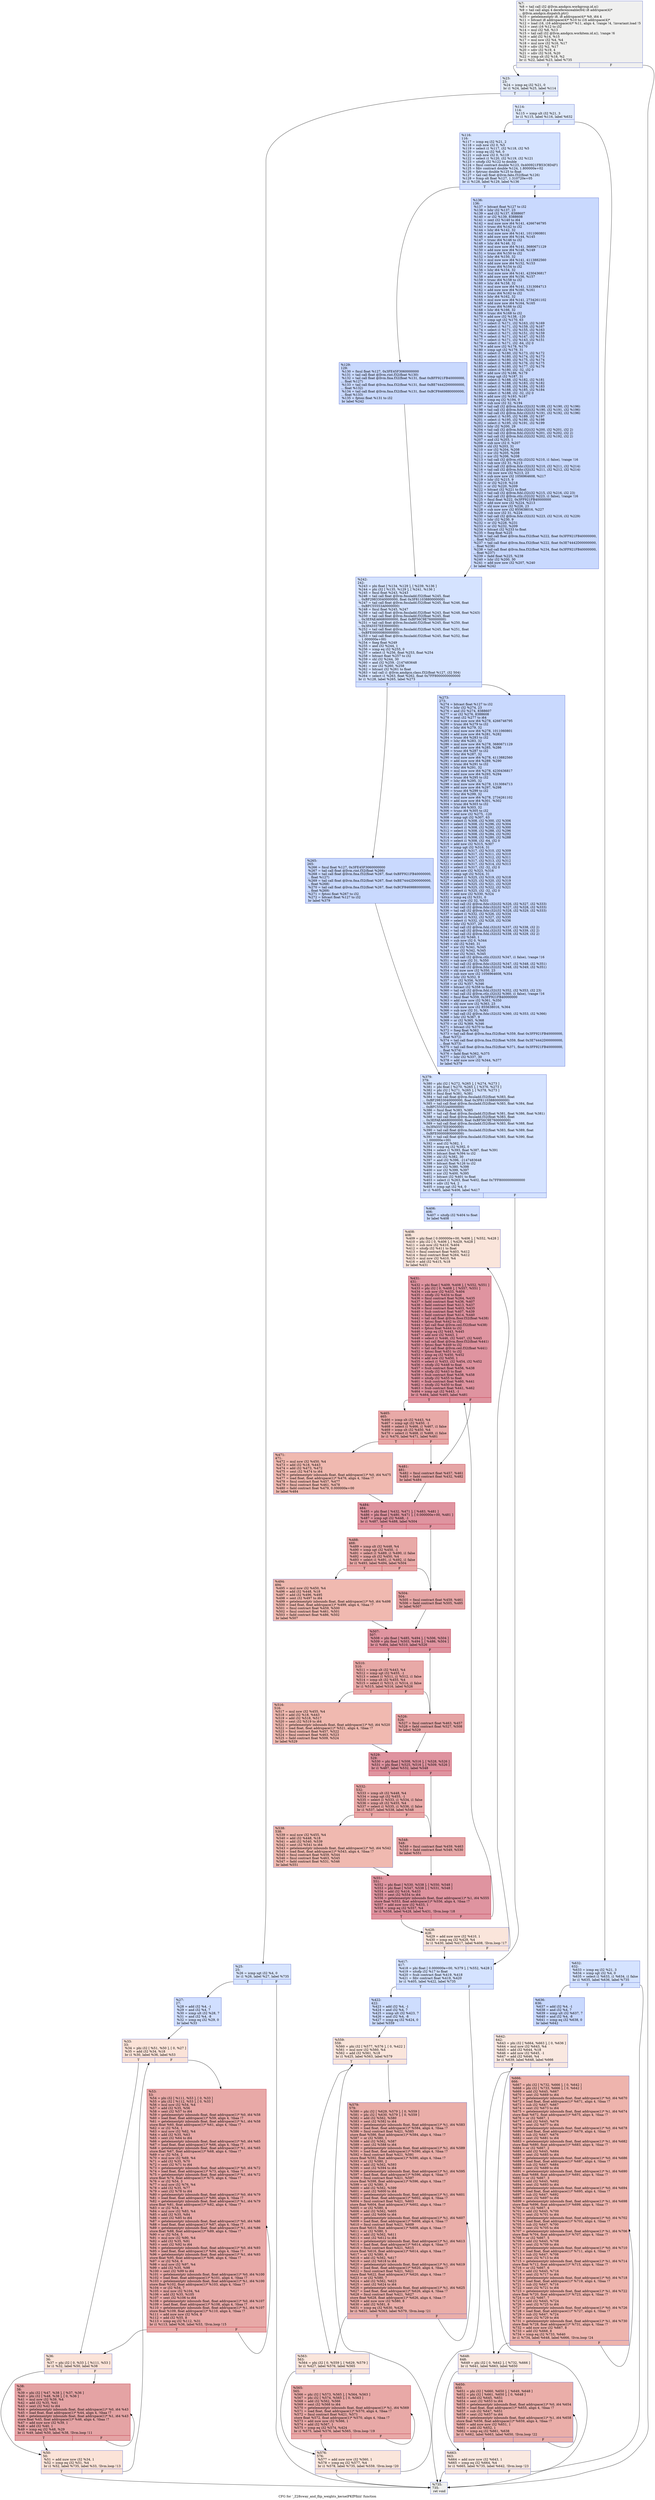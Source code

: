 digraph "CFG for '_Z28sway_and_flip_weights_kernelPKfPfiiiii' function" {
	label="CFG for '_Z28sway_and_flip_weights_kernelPKfPfiiiii' function";

	Node0x4de64e0 [shape=record,color="#3d50c3ff", style=filled, fillcolor="#dedcdb70",label="{%7:\l  %8 = tail call i32 @llvm.amdgcn.workgroup.id.x()\l  %9 = tail call align 4 dereferenceable(64) i8 addrspace(4)*\l... @llvm.amdgcn.dispatch.ptr()\l  %10 = getelementptr i8, i8 addrspace(4)* %9, i64 4\l  %11 = bitcast i8 addrspace(4)* %10 to i16 addrspace(4)*\l  %12 = load i16, i16 addrspace(4)* %11, align 4, !range !4, !invariant.load !5\l  %13 = zext i16 %12 to i32\l  %14 = mul i32 %8, %13\l  %15 = tail call i32 @llvm.amdgcn.workitem.id.x(), !range !6\l  %16 = add i32 %14, %15\l  %17 = mul nsw i32 %4, %4\l  %18 = mul nsw i32 %16, %17\l  %19 = sdiv i32 %2, %17\l  %20 = sdiv i32 %19, 4\l  %21 = sdiv i32 %16, %20\l  %22 = icmp slt i32 %18, %2\l  br i1 %22, label %23, label %735\l|{<s0>T|<s1>F}}"];
	Node0x4de64e0:s0 -> Node0x4de8720;
	Node0x4de64e0:s1 -> Node0x4de87b0;
	Node0x4de8720 [shape=record,color="#3d50c3ff", style=filled, fillcolor="#c7d7f070",label="{%23:\l23:                                               \l  %24 = icmp eq i32 %21, 0\l  br i1 %24, label %25, label %114\l|{<s0>T|<s1>F}}"];
	Node0x4de8720:s0 -> Node0x4de89b0;
	Node0x4de8720:s1 -> Node0x4de8a00;
	Node0x4de89b0 [shape=record,color="#3d50c3ff", style=filled, fillcolor="#a7c5fe70",label="{%25:\l25:                                               \l  %26 = icmp sgt i32 %4, 0\l  br i1 %26, label %27, label %735\l|{<s0>T|<s1>F}}"];
	Node0x4de89b0:s0 -> Node0x4de8bd0;
	Node0x4de89b0:s1 -> Node0x4de87b0;
	Node0x4de8bd0 [shape=record,color="#3d50c3ff", style=filled, fillcolor="#96b7ff70",label="{%27:\l27:                                               \l  %28 = add i32 %4, -1\l  %29 = and i32 %4, 7\l  %30 = icmp ult i32 %28, 7\l  %31 = and i32 %4, -8\l  %32 = icmp eq i32 %29, 0\l  br label %33\l}"];
	Node0x4de8bd0 -> Node0x4de8340;
	Node0x4de8340 [shape=record,color="#3d50c3ff", style=filled, fillcolor="#f6bfa670",label="{%33:\l33:                                               \l  %34 = phi i32 [ %51, %50 ], [ 0, %27 ]\l  %35 = add i32 %34, %18\l  br i1 %30, label %36, label %53\l|{<s0>T|<s1>F}}"];
	Node0x4de8340:s0 -> Node0x4de9410;
	Node0x4de8340:s1 -> Node0x4de94a0;
	Node0x4de9410 [shape=record,color="#3d50c3ff", style=filled, fillcolor="#f6bfa670",label="{%36:\l36:                                               \l  %37 = phi i32 [ 0, %33 ], [ %111, %53 ]\l  br i1 %32, label %50, label %38\l|{<s0>T|<s1>F}}"];
	Node0x4de9410:s0 -> Node0x4de9240;
	Node0x4de9410:s1 -> Node0x4de96c0;
	Node0x4de96c0 [shape=record,color="#b70d28ff", style=filled, fillcolor="#c32e3170",label="{%38:\l38:                                               \l  %39 = phi i32 [ %47, %38 ], [ %37, %36 ]\l  %40 = phi i32 [ %48, %38 ], [ 0, %36 ]\l  %41 = mul nsw i32 %39, %4\l  %42 = add i32 %35, %41\l  %43 = sext i32 %42 to i64\l  %44 = getelementptr inbounds float, float addrspace(1)* %0, i64 %43\l  %45 = load float, float addrspace(1)* %44, align 4, !tbaa !7\l  %46 = getelementptr inbounds float, float addrspace(1)* %1, i64 %43\l  store float %45, float addrspace(1)* %46, align 4, !tbaa !7\l  %47 = add nuw nsw i32 %39, 1\l  %48 = add i32 %40, 1\l  %49 = icmp eq i32 %48, %29\l  br i1 %49, label %50, label %38, !llvm.loop !11\l|{<s0>T|<s1>F}}"];
	Node0x4de96c0:s0 -> Node0x4de9240;
	Node0x4de96c0:s1 -> Node0x4de96c0;
	Node0x4de9240 [shape=record,color="#3d50c3ff", style=filled, fillcolor="#f6bfa670",label="{%50:\l50:                                               \l  %51 = add nuw nsw i32 %34, 1\l  %52 = icmp eq i32 %51, %4\l  br i1 %52, label %735, label %33, !llvm.loop !13\l|{<s0>T|<s1>F}}"];
	Node0x4de9240:s0 -> Node0x4de87b0;
	Node0x4de9240:s1 -> Node0x4de8340;
	Node0x4de94a0 [shape=record,color="#b70d28ff", style=filled, fillcolor="#ca3b3770",label="{%53:\l53:                                               \l  %54 = phi i32 [ %111, %53 ], [ 0, %33 ]\l  %55 = phi i32 [ %112, %53 ], [ 0, %33 ]\l  %56 = mul nsw i32 %54, %4\l  %57 = add i32 %35, %56\l  %58 = sext i32 %57 to i64\l  %59 = getelementptr inbounds float, float addrspace(1)* %0, i64 %58\l  %60 = load float, float addrspace(1)* %59, align 4, !tbaa !7\l  %61 = getelementptr inbounds float, float addrspace(1)* %1, i64 %58\l  store float %60, float addrspace(1)* %61, align 4, !tbaa !7\l  %62 = or i32 %54, 1\l  %63 = mul nsw i32 %62, %4\l  %64 = add i32 %35, %63\l  %65 = sext i32 %64 to i64\l  %66 = getelementptr inbounds float, float addrspace(1)* %0, i64 %65\l  %67 = load float, float addrspace(1)* %66, align 4, !tbaa !7\l  %68 = getelementptr inbounds float, float addrspace(1)* %1, i64 %65\l  store float %67, float addrspace(1)* %68, align 4, !tbaa !7\l  %69 = or i32 %54, 2\l  %70 = mul nsw i32 %69, %4\l  %71 = add i32 %35, %70\l  %72 = sext i32 %71 to i64\l  %73 = getelementptr inbounds float, float addrspace(1)* %0, i64 %72\l  %74 = load float, float addrspace(1)* %73, align 4, !tbaa !7\l  %75 = getelementptr inbounds float, float addrspace(1)* %1, i64 %72\l  store float %74, float addrspace(1)* %75, align 4, !tbaa !7\l  %76 = or i32 %54, 3\l  %77 = mul nsw i32 %76, %4\l  %78 = add i32 %35, %77\l  %79 = sext i32 %78 to i64\l  %80 = getelementptr inbounds float, float addrspace(1)* %0, i64 %79\l  %81 = load float, float addrspace(1)* %80, align 4, !tbaa !7\l  %82 = getelementptr inbounds float, float addrspace(1)* %1, i64 %79\l  store float %81, float addrspace(1)* %82, align 4, !tbaa !7\l  %83 = or i32 %54, 4\l  %84 = mul nsw i32 %83, %4\l  %85 = add i32 %35, %84\l  %86 = sext i32 %85 to i64\l  %87 = getelementptr inbounds float, float addrspace(1)* %0, i64 %86\l  %88 = load float, float addrspace(1)* %87, align 4, !tbaa !7\l  %89 = getelementptr inbounds float, float addrspace(1)* %1, i64 %86\l  store float %88, float addrspace(1)* %89, align 4, !tbaa !7\l  %90 = or i32 %54, 5\l  %91 = mul nsw i32 %90, %4\l  %92 = add i32 %35, %91\l  %93 = sext i32 %92 to i64\l  %94 = getelementptr inbounds float, float addrspace(1)* %0, i64 %93\l  %95 = load float, float addrspace(1)* %94, align 4, !tbaa !7\l  %96 = getelementptr inbounds float, float addrspace(1)* %1, i64 %93\l  store float %95, float addrspace(1)* %96, align 4, !tbaa !7\l  %97 = or i32 %54, 6\l  %98 = mul nsw i32 %97, %4\l  %99 = add i32 %35, %98\l  %100 = sext i32 %99 to i64\l  %101 = getelementptr inbounds float, float addrspace(1)* %0, i64 %100\l  %102 = load float, float addrspace(1)* %101, align 4, !tbaa !7\l  %103 = getelementptr inbounds float, float addrspace(1)* %1, i64 %100\l  store float %102, float addrspace(1)* %103, align 4, !tbaa !7\l  %104 = or i32 %54, 7\l  %105 = mul nsw i32 %104, %4\l  %106 = add i32 %35, %105\l  %107 = sext i32 %106 to i64\l  %108 = getelementptr inbounds float, float addrspace(1)* %0, i64 %107\l  %109 = load float, float addrspace(1)* %108, align 4, !tbaa !7\l  %110 = getelementptr inbounds float, float addrspace(1)* %1, i64 %107\l  store float %109, float addrspace(1)* %110, align 4, !tbaa !7\l  %111 = add nuw nsw i32 %54, 8\l  %112 = add i32 %55, 8\l  %113 = icmp eq i32 %112, %31\l  br i1 %113, label %36, label %53, !llvm.loop !15\l|{<s0>T|<s1>F}}"];
	Node0x4de94a0:s0 -> Node0x4de9410;
	Node0x4de94a0:s1 -> Node0x4de94a0;
	Node0x4de8a00 [shape=record,color="#3d50c3ff", style=filled, fillcolor="#b9d0f970",label="{%114:\l114:                                              \l  %115 = icmp ult i32 %21, 3\l  br i1 %115, label %116, label %632\l|{<s0>T|<s1>F}}"];
	Node0x4de8a00:s0 -> Node0x4ded510;
	Node0x4de8a00:s1 -> Node0x4ded560;
	Node0x4ded510 [shape=record,color="#3d50c3ff", style=filled, fillcolor="#a1c0ff70",label="{%116:\l116:                                              \l  %117 = icmp eq i32 %21, 2\l  %118 = sub nsw i32 0, %5\l  %119 = select i1 %117, i32 %118, i32 %5\l  %120 = icmp eq i32 %6, 0\l  %121 = sub nsw i32 0, %119\l  %122 = select i1 %120, i32 %119, i32 %121\l  %123 = sitofp i32 %122 to double\l  %124 = fmul contract double %123, 0x400921FB53C8D4F1\l  %125 = fdiv contract double %124, 1.800000e+02\l  %126 = fptrunc double %125 to float\l  %127 = tail call float @llvm.fabs.f32(float %126)\l  %128 = fcmp olt float %127, 1.310720e+05\l  br i1 %128, label %129, label %136\l|{<s0>T|<s1>F}}"];
	Node0x4ded510:s0 -> Node0x4deb1e0;
	Node0x4ded510:s1 -> Node0x4deb270;
	Node0x4deb1e0 [shape=record,color="#3d50c3ff", style=filled, fillcolor="#85a8fc70",label="{%129:\l129:                                              \l  %130 = fmul float %127, 0x3FE45F3060000000\l  %131 = tail call float @llvm.rint.f32(float %130)\l  %132 = tail call float @llvm.fma.f32(float %131, float 0xBFF921FB40000000,\l... float %127)\l  %133 = tail call float @llvm.fma.f32(float %131, float 0xBE74442D00000000,\l... float %132)\l  %134 = tail call float @llvm.fma.f32(float %131, float 0xBCF8469880000000,\l... float %133)\l  %135 = fptosi float %131 to i32\l  br label %242\l}"];
	Node0x4deb1e0 -> Node0x4def7d0;
	Node0x4deb270 [shape=record,color="#3d50c3ff", style=filled, fillcolor="#85a8fc70",label="{%136:\l136:                                              \l  %137 = bitcast float %127 to i32\l  %138 = lshr i32 %137, 23\l  %139 = and i32 %137, 8388607\l  %140 = or i32 %139, 8388608\l  %141 = zext i32 %140 to i64\l  %142 = mul nuw nsw i64 %141, 4266746795\l  %143 = trunc i64 %142 to i32\l  %144 = lshr i64 %142, 32\l  %145 = mul nuw nsw i64 %141, 1011060801\l  %146 = add nuw nsw i64 %144, %145\l  %147 = trunc i64 %146 to i32\l  %148 = lshr i64 %146, 32\l  %149 = mul nuw nsw i64 %141, 3680671129\l  %150 = add nuw nsw i64 %148, %149\l  %151 = trunc i64 %150 to i32\l  %152 = lshr i64 %150, 32\l  %153 = mul nuw nsw i64 %141, 4113882560\l  %154 = add nuw nsw i64 %152, %153\l  %155 = trunc i64 %154 to i32\l  %156 = lshr i64 %154, 32\l  %157 = mul nuw nsw i64 %141, 4230436817\l  %158 = add nuw nsw i64 %156, %157\l  %159 = trunc i64 %158 to i32\l  %160 = lshr i64 %158, 32\l  %161 = mul nuw nsw i64 %141, 1313084713\l  %162 = add nuw nsw i64 %160, %161\l  %163 = trunc i64 %162 to i32\l  %164 = lshr i64 %162, 32\l  %165 = mul nuw nsw i64 %141, 2734261102\l  %166 = add nuw nsw i64 %164, %165\l  %167 = trunc i64 %166 to i32\l  %168 = lshr i64 %166, 32\l  %169 = trunc i64 %168 to i32\l  %170 = add nsw i32 %138, -120\l  %171 = icmp ugt i32 %170, 63\l  %172 = select i1 %171, i32 %163, i32 %169\l  %173 = select i1 %171, i32 %159, i32 %167\l  %174 = select i1 %171, i32 %155, i32 %163\l  %175 = select i1 %171, i32 %151, i32 %159\l  %176 = select i1 %171, i32 %147, i32 %155\l  %177 = select i1 %171, i32 %143, i32 %151\l  %178 = select i1 %171, i32 -64, i32 0\l  %179 = add nsw i32 %178, %170\l  %180 = icmp ugt i32 %179, 31\l  %181 = select i1 %180, i32 %173, i32 %172\l  %182 = select i1 %180, i32 %174, i32 %173\l  %183 = select i1 %180, i32 %175, i32 %174\l  %184 = select i1 %180, i32 %176, i32 %175\l  %185 = select i1 %180, i32 %177, i32 %176\l  %186 = select i1 %180, i32 -32, i32 0\l  %187 = add nsw i32 %186, %179\l  %188 = icmp ugt i32 %187, 31\l  %189 = select i1 %188, i32 %182, i32 %181\l  %190 = select i1 %188, i32 %183, i32 %182\l  %191 = select i1 %188, i32 %184, i32 %183\l  %192 = select i1 %188, i32 %185, i32 %184\l  %193 = select i1 %188, i32 -32, i32 0\l  %194 = add nsw i32 %193, %187\l  %195 = icmp eq i32 %194, 0\l  %196 = sub nsw i32 32, %194\l  %197 = tail call i32 @llvm.fshr.i32(i32 %189, i32 %190, i32 %196)\l  %198 = tail call i32 @llvm.fshr.i32(i32 %190, i32 %191, i32 %196)\l  %199 = tail call i32 @llvm.fshr.i32(i32 %191, i32 %192, i32 %196)\l  %200 = select i1 %195, i32 %189, i32 %197\l  %201 = select i1 %195, i32 %190, i32 %198\l  %202 = select i1 %195, i32 %191, i32 %199\l  %203 = lshr i32 %200, 29\l  %204 = tail call i32 @llvm.fshl.i32(i32 %200, i32 %201, i32 2)\l  %205 = tail call i32 @llvm.fshl.i32(i32 %201, i32 %202, i32 2)\l  %206 = tail call i32 @llvm.fshl.i32(i32 %202, i32 %192, i32 2)\l  %207 = and i32 %203, 1\l  %208 = sub nsw i32 0, %207\l  %209 = shl i32 %203, 31\l  %210 = xor i32 %204, %208\l  %211 = xor i32 %205, %208\l  %212 = xor i32 %206, %208\l  %213 = tail call i32 @llvm.ctlz.i32(i32 %210, i1 false), !range !16\l  %214 = sub nsw i32 31, %213\l  %215 = tail call i32 @llvm.fshr.i32(i32 %210, i32 %211, i32 %214)\l  %216 = tail call i32 @llvm.fshr.i32(i32 %211, i32 %212, i32 %214)\l  %217 = shl nuw nsw i32 %213, 23\l  %218 = sub nuw nsw i32 1056964608, %217\l  %219 = lshr i32 %215, 9\l  %220 = or i32 %219, %218\l  %221 = or i32 %220, %209\l  %222 = bitcast i32 %221 to float\l  %223 = tail call i32 @llvm.fshl.i32(i32 %215, i32 %216, i32 23)\l  %224 = tail call i32 @llvm.ctlz.i32(i32 %223, i1 false), !range !16\l  %225 = fmul float %222, 0x3FF921FB40000000\l  %226 = add nuw nsw i32 %224, %213\l  %227 = shl nuw nsw i32 %226, 23\l  %228 = sub nuw nsw i32 855638016, %227\l  %229 = sub nsw i32 31, %224\l  %230 = tail call i32 @llvm.fshr.i32(i32 %223, i32 %216, i32 %229)\l  %231 = lshr i32 %230, 9\l  %232 = or i32 %228, %231\l  %233 = or i32 %232, %209\l  %234 = bitcast i32 %233 to float\l  %235 = fneg float %225\l  %236 = tail call float @llvm.fma.f32(float %222, float 0x3FF921FB40000000,\l... float %235)\l  %237 = tail call float @llvm.fma.f32(float %222, float 0x3E74442D00000000,\l... float %236)\l  %238 = tail call float @llvm.fma.f32(float %234, float 0x3FF921FB40000000,\l... float %237)\l  %239 = fadd float %225, %238\l  %240 = lshr i32 %200, 30\l  %241 = add nuw nsw i32 %207, %240\l  br label %242\l}"];
	Node0x4deb270 -> Node0x4def7d0;
	Node0x4def7d0 [shape=record,color="#3d50c3ff", style=filled, fillcolor="#a1c0ff70",label="{%242:\l242:                                              \l  %243 = phi float [ %134, %129 ], [ %239, %136 ]\l  %244 = phi i32 [ %135, %129 ], [ %241, %136 ]\l  %245 = fmul float %243, %243\l  %246 = tail call float @llvm.fmuladd.f32(float %245, float\l... 0xBF29833040000000, float 0x3F81103880000000)\l  %247 = tail call float @llvm.fmuladd.f32(float %245, float %246, float\l... 0xBFC55553A0000000)\l  %248 = fmul float %245, %247\l  %249 = tail call float @llvm.fmuladd.f32(float %243, float %248, float %243)\l  %250 = tail call float @llvm.fmuladd.f32(float %245, float\l... 0x3EFAEA6680000000, float 0xBF56C9E760000000)\l  %251 = tail call float @llvm.fmuladd.f32(float %245, float %250, float\l... 0x3FA5557EE0000000)\l  %252 = tail call float @llvm.fmuladd.f32(float %245, float %251, float\l... 0xBFE0000080000000)\l  %253 = tail call float @llvm.fmuladd.f32(float %245, float %252, float\l... 1.000000e+00)\l  %254 = fneg float %249\l  %255 = and i32 %244, 1\l  %256 = icmp eq i32 %255, 0\l  %257 = select i1 %256, float %253, float %254\l  %258 = bitcast float %257 to i32\l  %259 = shl i32 %244, 30\l  %260 = and i32 %259, -2147483648\l  %261 = xor i32 %260, %258\l  %262 = bitcast i32 %261 to float\l  %263 = tail call i1 @llvm.amdgcn.class.f32(float %127, i32 504)\l  %264 = select i1 %263, float %262, float 0x7FF8000000000000\l  br i1 %128, label %265, label %273\l|{<s0>T|<s1>F}}"];
	Node0x4def7d0:s0 -> Node0x4deef60;
	Node0x4def7d0:s1 -> Node0x4deeff0;
	Node0x4deef60 [shape=record,color="#3d50c3ff", style=filled, fillcolor="#85a8fc70",label="{%265:\l265:                                              \l  %266 = fmul float %127, 0x3FE45F3060000000\l  %267 = tail call float @llvm.rint.f32(float %266)\l  %268 = tail call float @llvm.fma.f32(float %267, float 0xBFF921FB40000000,\l... float %127)\l  %269 = tail call float @llvm.fma.f32(float %267, float 0xBE74442D00000000,\l... float %268)\l  %270 = tail call float @llvm.fma.f32(float %267, float 0xBCF8469880000000,\l... float %269)\l  %271 = fptosi float %267 to i32\l  %272 = bitcast float %127 to i32\l  br label %379\l}"];
	Node0x4deef60 -> Node0x4df7400;
	Node0x4deeff0 [shape=record,color="#3d50c3ff", style=filled, fillcolor="#85a8fc70",label="{%273:\l273:                                              \l  %274 = bitcast float %127 to i32\l  %275 = lshr i32 %274, 23\l  %276 = and i32 %274, 8388607\l  %277 = or i32 %276, 8388608\l  %278 = zext i32 %277 to i64\l  %279 = mul nuw nsw i64 %278, 4266746795\l  %280 = trunc i64 %279 to i32\l  %281 = lshr i64 %279, 32\l  %282 = mul nuw nsw i64 %278, 1011060801\l  %283 = add nuw nsw i64 %281, %282\l  %284 = trunc i64 %283 to i32\l  %285 = lshr i64 %283, 32\l  %286 = mul nuw nsw i64 %278, 3680671129\l  %287 = add nuw nsw i64 %285, %286\l  %288 = trunc i64 %287 to i32\l  %289 = lshr i64 %287, 32\l  %290 = mul nuw nsw i64 %278, 4113882560\l  %291 = add nuw nsw i64 %289, %290\l  %292 = trunc i64 %291 to i32\l  %293 = lshr i64 %291, 32\l  %294 = mul nuw nsw i64 %278, 4230436817\l  %295 = add nuw nsw i64 %293, %294\l  %296 = trunc i64 %295 to i32\l  %297 = lshr i64 %295, 32\l  %298 = mul nuw nsw i64 %278, 1313084713\l  %299 = add nuw nsw i64 %297, %298\l  %300 = trunc i64 %299 to i32\l  %301 = lshr i64 %299, 32\l  %302 = mul nuw nsw i64 %278, 2734261102\l  %303 = add nuw nsw i64 %301, %302\l  %304 = trunc i64 %303 to i32\l  %305 = lshr i64 %303, 32\l  %306 = trunc i64 %305 to i32\l  %307 = add nsw i32 %275, -120\l  %308 = icmp ugt i32 %307, 63\l  %309 = select i1 %308, i32 %300, i32 %306\l  %310 = select i1 %308, i32 %296, i32 %304\l  %311 = select i1 %308, i32 %292, i32 %300\l  %312 = select i1 %308, i32 %288, i32 %296\l  %313 = select i1 %308, i32 %284, i32 %292\l  %314 = select i1 %308, i32 %280, i32 %288\l  %315 = select i1 %308, i32 -64, i32 0\l  %316 = add nsw i32 %315, %307\l  %317 = icmp ugt i32 %316, 31\l  %318 = select i1 %317, i32 %310, i32 %309\l  %319 = select i1 %317, i32 %311, i32 %310\l  %320 = select i1 %317, i32 %312, i32 %311\l  %321 = select i1 %317, i32 %313, i32 %312\l  %322 = select i1 %317, i32 %314, i32 %313\l  %323 = select i1 %317, i32 -32, i32 0\l  %324 = add nsw i32 %323, %316\l  %325 = icmp ugt i32 %324, 31\l  %326 = select i1 %325, i32 %319, i32 %318\l  %327 = select i1 %325, i32 %320, i32 %319\l  %328 = select i1 %325, i32 %321, i32 %320\l  %329 = select i1 %325, i32 %322, i32 %321\l  %330 = select i1 %325, i32 -32, i32 0\l  %331 = add nsw i32 %330, %324\l  %332 = icmp eq i32 %331, 0\l  %333 = sub nsw i32 32, %331\l  %334 = tail call i32 @llvm.fshr.i32(i32 %326, i32 %327, i32 %333)\l  %335 = tail call i32 @llvm.fshr.i32(i32 %327, i32 %328, i32 %333)\l  %336 = tail call i32 @llvm.fshr.i32(i32 %328, i32 %329, i32 %333)\l  %337 = select i1 %332, i32 %326, i32 %334\l  %338 = select i1 %332, i32 %327, i32 %335\l  %339 = select i1 %332, i32 %328, i32 %336\l  %340 = lshr i32 %337, 29\l  %341 = tail call i32 @llvm.fshl.i32(i32 %337, i32 %338, i32 2)\l  %342 = tail call i32 @llvm.fshl.i32(i32 %338, i32 %339, i32 2)\l  %343 = tail call i32 @llvm.fshl.i32(i32 %339, i32 %329, i32 2)\l  %344 = and i32 %340, 1\l  %345 = sub nsw i32 0, %344\l  %346 = shl i32 %340, 31\l  %347 = xor i32 %341, %345\l  %348 = xor i32 %342, %345\l  %349 = xor i32 %343, %345\l  %350 = tail call i32 @llvm.ctlz.i32(i32 %347, i1 false), !range !16\l  %351 = sub nsw i32 31, %350\l  %352 = tail call i32 @llvm.fshr.i32(i32 %347, i32 %348, i32 %351)\l  %353 = tail call i32 @llvm.fshr.i32(i32 %348, i32 %349, i32 %351)\l  %354 = shl nuw nsw i32 %350, 23\l  %355 = sub nuw nsw i32 1056964608, %354\l  %356 = lshr i32 %352, 9\l  %357 = or i32 %356, %355\l  %358 = or i32 %357, %346\l  %359 = bitcast i32 %358 to float\l  %360 = tail call i32 @llvm.fshl.i32(i32 %352, i32 %353, i32 23)\l  %361 = tail call i32 @llvm.ctlz.i32(i32 %360, i1 false), !range !16\l  %362 = fmul float %359, 0x3FF921FB40000000\l  %363 = add nuw nsw i32 %361, %350\l  %364 = shl nuw nsw i32 %363, 23\l  %365 = sub nuw nsw i32 855638016, %364\l  %366 = sub nsw i32 31, %361\l  %367 = tail call i32 @llvm.fshr.i32(i32 %360, i32 %353, i32 %366)\l  %368 = lshr i32 %367, 9\l  %369 = or i32 %365, %368\l  %370 = or i32 %369, %346\l  %371 = bitcast i32 %370 to float\l  %372 = fneg float %362\l  %373 = tail call float @llvm.fma.f32(float %359, float 0x3FF921FB40000000,\l... float %372)\l  %374 = tail call float @llvm.fma.f32(float %359, float 0x3E74442D00000000,\l... float %373)\l  %375 = tail call float @llvm.fma.f32(float %371, float 0x3FF921FB40000000,\l... float %374)\l  %376 = fadd float %362, %375\l  %377 = lshr i32 %337, 30\l  %378 = add nuw nsw i32 %344, %377\l  br label %379\l}"];
	Node0x4deeff0 -> Node0x4df7400;
	Node0x4df7400 [shape=record,color="#3d50c3ff", style=filled, fillcolor="#a1c0ff70",label="{%379:\l379:                                              \l  %380 = phi i32 [ %272, %265 ], [ %274, %273 ]\l  %381 = phi float [ %270, %265 ], [ %376, %273 ]\l  %382 = phi i32 [ %271, %265 ], [ %378, %273 ]\l  %383 = fmul float %381, %381\l  %384 = tail call float @llvm.fmuladd.f32(float %383, float\l... 0xBF29833040000000, float 0x3F81103880000000)\l  %385 = tail call float @llvm.fmuladd.f32(float %383, float %384, float\l... 0xBFC55553A0000000)\l  %386 = fmul float %383, %385\l  %387 = tail call float @llvm.fmuladd.f32(float %381, float %386, float %381)\l  %388 = tail call float @llvm.fmuladd.f32(float %383, float\l... 0x3EFAEA6680000000, float 0xBF56C9E760000000)\l  %389 = tail call float @llvm.fmuladd.f32(float %383, float %388, float\l... 0x3FA5557EE0000000)\l  %390 = tail call float @llvm.fmuladd.f32(float %383, float %389, float\l... 0xBFE0000080000000)\l  %391 = tail call float @llvm.fmuladd.f32(float %383, float %390, float\l... 1.000000e+00)\l  %392 = and i32 %382, 1\l  %393 = icmp eq i32 %392, 0\l  %394 = select i1 %393, float %387, float %391\l  %395 = bitcast float %394 to i32\l  %396 = shl i32 %382, 30\l  %397 = and i32 %396, -2147483648\l  %398 = bitcast float %126 to i32\l  %399 = xor i32 %380, %398\l  %400 = xor i32 %399, %397\l  %401 = xor i32 %400, %395\l  %402 = bitcast i32 %401 to float\l  %403 = select i1 %263, float %402, float 0x7FF8000000000000\l  %404 = sdiv i32 %4, 2\l  %405 = icmp sgt i32 %4, 0\l  br i1 %405, label %406, label %417\l|{<s0>T|<s1>F}}"];
	Node0x4df7400:s0 -> Node0x4dfcda0;
	Node0x4df7400:s1 -> Node0x4dfcdf0;
	Node0x4dfcda0 [shape=record,color="#3d50c3ff", style=filled, fillcolor="#8fb1fe70",label="{%406:\l406:                                              \l  %407 = sitofp i32 %404 to float\l  br label %408\l}"];
	Node0x4dfcda0 -> Node0x4dfcfa0;
	Node0x4dfcfa0 [shape=record,color="#3d50c3ff", style=filled, fillcolor="#f4c5ad70",label="{%408:\l408:                                              \l  %409 = phi float [ 0.000000e+00, %406 ], [ %552, %428 ]\l  %410 = phi i32 [ 0, %406 ], [ %429, %428 ]\l  %411 = sub nsw i32 %410, %404\l  %412 = sitofp i32 %411 to float\l  %413 = fmul contract float %403, %412\l  %414 = fmul contract float %264, %412\l  %415 = mul nsw i32 %410, %4\l  %416 = add i32 %415, %18\l  br label %431\l}"];
	Node0x4dfcfa0 -> Node0x4dfd610;
	Node0x4dfcdf0 [shape=record,color="#3d50c3ff", style=filled, fillcolor="#a1c0ff70",label="{%417:\l417:                                              \l  %418 = phi float [ 0.000000e+00, %379 ], [ %552, %428 ]\l  %419 = sitofp i32 %17 to float\l  %420 = fsub contract float %419, %418\l  %421 = fdiv contract float %419, %420\l  br i1 %405, label %422, label %735\l|{<s0>T|<s1>F}}"];
	Node0x4dfcdf0:s0 -> Node0x4dfd950;
	Node0x4dfcdf0:s1 -> Node0x4de87b0;
	Node0x4dfd950 [shape=record,color="#3d50c3ff", style=filled, fillcolor="#8fb1fe70",label="{%422:\l422:                                              \l  %423 = add i32 %4, -1\l  %424 = and i32 %4, 7\l  %425 = icmp ult i32 %423, 7\l  %426 = and i32 %4, -8\l  %427 = icmp eq i32 %424, 0\l  br label %559\l}"];
	Node0x4dfd950 -> Node0x4dfdd20;
	Node0x4dfd0a0 [shape=record,color="#3d50c3ff", style=filled, fillcolor="#f4c5ad70",label="{%428:\l428:                                              \l  %429 = add nuw nsw i32 %410, 1\l  %430 = icmp eq i32 %429, %4\l  br i1 %430, label %417, label %408, !llvm.loop !17\l|{<s0>T|<s1>F}}"];
	Node0x4dfd0a0:s0 -> Node0x4dfcdf0;
	Node0x4dfd0a0:s1 -> Node0x4dfcfa0;
	Node0x4dfd610 [shape=record,color="#b70d28ff", style=filled, fillcolor="#b70d2870",label="{%431:\l431:                                              \l  %432 = phi float [ %409, %408 ], [ %552, %551 ]\l  %433 = phi i32 [ 0, %408 ], [ %557, %551 ]\l  %434 = sub nsw i32 %433, %404\l  %435 = sitofp i32 %434 to float\l  %436 = fmul contract float %264, %435\l  %437 = fadd contract float %436, %407\l  %438 = fadd contract float %413, %437\l  %439 = fmul contract float %403, %435\l  %440 = fsub contract float %407, %439\l  %441 = fadd contract float %414, %440\l  %442 = tail call float @llvm.floor.f32(float %438)\l  %443 = fptosi float %442 to i32\l  %444 = tail call float @llvm.ceil.f32(float %438)\l  %445 = fptosi float %444 to i32\l  %446 = icmp eq i32 %443, %445\l  %447 = add nsw i32 %443, 1\l  %448 = select i1 %446, i32 %447, i32 %445\l  %449 = tail call float @llvm.floor.f32(float %441)\l  %450 = fptosi float %449 to i32\l  %451 = tail call float @llvm.ceil.f32(float %441)\l  %452 = fptosi float %451 to i32\l  %453 = icmp eq i32 %450, %452\l  %454 = add nsw i32 %450, 1\l  %455 = select i1 %453, i32 %454, i32 %452\l  %456 = sitofp i32 %448 to float\l  %457 = fsub contract float %456, %438\l  %458 = sitofp i32 %443 to float\l  %459 = fsub contract float %438, %458\l  %460 = sitofp i32 %455 to float\l  %461 = fsub contract float %460, %441\l  %462 = sitofp i32 %450 to float\l  %463 = fsub contract float %441, %462\l  %464 = icmp sgt i32 %443, -1\l  br i1 %464, label %465, label %481\l|{<s0>T|<s1>F}}"];
	Node0x4dfd610:s0 -> Node0x4dff710;
	Node0x4dfd610:s1 -> Node0x4dff7a0;
	Node0x4dff710 [shape=record,color="#b70d28ff", style=filled, fillcolor="#ca3b3770",label="{%465:\l465:                                              \l  %466 = icmp slt i32 %443, %4\l  %467 = icmp sgt i32 %450, -1\l  %468 = select i1 %466, i1 %467, i1 false\l  %469 = icmp slt i32 %450, %4\l  %470 = select i1 %468, i1 %469, i1 false\l  br i1 %470, label %471, label %481\l|{<s0>T|<s1>F}}"];
	Node0x4dff710:s0 -> Node0x4dffbf0;
	Node0x4dff710:s1 -> Node0x4dff7a0;
	Node0x4dffbf0 [shape=record,color="#3d50c3ff", style=filled, fillcolor="#de614d70",label="{%471:\l471:                                              \l  %472 = mul nsw i32 %450, %4\l  %473 = add i32 %18, %443\l  %474 = add i32 %473, %472\l  %475 = sext i32 %474 to i64\l  %476 = getelementptr inbounds float, float addrspace(1)* %0, i64 %475\l  %477 = load float, float addrspace(1)* %476, align 4, !tbaa !7\l  %478 = fmul contract float %457, %477\l  %479 = fmul contract float %461, %478\l  %480 = fadd contract float %479, 0.000000e+00\l  br label %484\l}"];
	Node0x4dffbf0 -> Node0x4e001d0;
	Node0x4dff7a0 [shape=record,color="#b70d28ff", style=filled, fillcolor="#c5333470",label="{%481:\l481:                                              \l  %482 = fmul contract float %457, %461\l  %483 = fadd contract float %432, %482\l  br label %484\l}"];
	Node0x4dff7a0 -> Node0x4e001d0;
	Node0x4e001d0 [shape=record,color="#b70d28ff", style=filled, fillcolor="#b70d2870",label="{%484:\l484:                                              \l  %485 = phi float [ %432, %471 ], [ %483, %481 ]\l  %486 = phi float [ %480, %471 ], [ 0.000000e+00, %481 ]\l  %487 = icmp sgt i32 %448, -1\l  br i1 %487, label %488, label %504\l|{<s0>T|<s1>F}}"];
	Node0x4e001d0:s0 -> Node0x4e00610;
	Node0x4e001d0:s1 -> Node0x4e00660;
	Node0x4e00610 [shape=record,color="#b70d28ff", style=filled, fillcolor="#ca3b3770",label="{%488:\l488:                                              \l  %489 = icmp slt i32 %448, %4\l  %490 = icmp sgt i32 %450, -1\l  %491 = select i1 %489, i1 %490, i1 false\l  %492 = icmp slt i32 %450, %4\l  %493 = select i1 %491, i1 %492, i1 false\l  br i1 %493, label %494, label %504\l|{<s0>T|<s1>F}}"];
	Node0x4e00610:s0 -> Node0x4e00a70;
	Node0x4e00610:s1 -> Node0x4e00660;
	Node0x4e00a70 [shape=record,color="#3d50c3ff", style=filled, fillcolor="#de614d70",label="{%494:\l494:                                              \l  %495 = mul nsw i32 %450, %4\l  %496 = add i32 %448, %18\l  %497 = add i32 %496, %495\l  %498 = sext i32 %497 to i64\l  %499 = getelementptr inbounds float, float addrspace(1)* %0, i64 %498\l  %500 = load float, float addrspace(1)* %499, align 4, !tbaa !7\l  %501 = fmul contract float %459, %500\l  %502 = fmul contract float %461, %501\l  %503 = fadd contract float %486, %502\l  br label %507\l}"];
	Node0x4e00a70 -> Node0x4e01050;
	Node0x4e00660 [shape=record,color="#b70d28ff", style=filled, fillcolor="#c5333470",label="{%504:\l504:                                              \l  %505 = fmul contract float %459, %461\l  %506 = fadd contract float %505, %485\l  br label %507\l}"];
	Node0x4e00660 -> Node0x4e01050;
	Node0x4e01050 [shape=record,color="#b70d28ff", style=filled, fillcolor="#b70d2870",label="{%507:\l507:                                              \l  %508 = phi float [ %485, %494 ], [ %506, %504 ]\l  %509 = phi float [ %503, %494 ], [ %486, %504 ]\l  br i1 %464, label %510, label %526\l|{<s0>T|<s1>F}}"];
	Node0x4e01050:s0 -> Node0x4e01400;
	Node0x4e01050:s1 -> Node0x4e01450;
	Node0x4e01400 [shape=record,color="#b70d28ff", style=filled, fillcolor="#ca3b3770",label="{%510:\l510:                                              \l  %511 = icmp slt i32 %443, %4\l  %512 = icmp sgt i32 %455, -1\l  %513 = select i1 %511, i1 %512, i1 false\l  %514 = icmp slt i32 %455, %4\l  %515 = select i1 %513, i1 %514, i1 false\l  br i1 %515, label %516, label %526\l|{<s0>T|<s1>F}}"];
	Node0x4e01400:s0 -> Node0x4df5f90;
	Node0x4e01400:s1 -> Node0x4e01450;
	Node0x4df5f90 [shape=record,color="#3d50c3ff", style=filled, fillcolor="#de614d70",label="{%516:\l516:                                              \l  %517 = mul nsw i32 %455, %4\l  %518 = add i32 %18, %443\l  %519 = add i32 %518, %517\l  %520 = sext i32 %519 to i64\l  %521 = getelementptr inbounds float, float addrspace(1)* %0, i64 %520\l  %522 = load float, float addrspace(1)* %521, align 4, !tbaa !7\l  %523 = fmul contract float %457, %522\l  %524 = fmul contract float %463, %523\l  %525 = fadd contract float %509, %524\l  br label %529\l}"];
	Node0x4df5f90 -> Node0x4df6570;
	Node0x4e01450 [shape=record,color="#b70d28ff", style=filled, fillcolor="#c5333470",label="{%526:\l526:                                              \l  %527 = fmul contract float %463, %457\l  %528 = fadd contract float %527, %508\l  br label %529\l}"];
	Node0x4e01450 -> Node0x4df6570;
	Node0x4df6570 [shape=record,color="#b70d28ff", style=filled, fillcolor="#b70d2870",label="{%529:\l529:                                              \l  %530 = phi float [ %508, %516 ], [ %528, %526 ]\l  %531 = phi float [ %525, %516 ], [ %509, %526 ]\l  br i1 %487, label %532, label %548\l|{<s0>T|<s1>F}}"];
	Node0x4df6570:s0 -> Node0x4df6920;
	Node0x4df6570:s1 -> Node0x4df6970;
	Node0x4df6920 [shape=record,color="#b70d28ff", style=filled, fillcolor="#ca3b3770",label="{%532:\l532:                                              \l  %533 = icmp slt i32 %448, %4\l  %534 = icmp sgt i32 %455, -1\l  %535 = select i1 %533, i1 %534, i1 false\l  %536 = icmp slt i32 %455, %4\l  %537 = select i1 %535, i1 %536, i1 false\l  br i1 %537, label %538, label %548\l|{<s0>T|<s1>F}}"];
	Node0x4df6920:s0 -> Node0x4e03680;
	Node0x4df6920:s1 -> Node0x4df6970;
	Node0x4e03680 [shape=record,color="#3d50c3ff", style=filled, fillcolor="#de614d70",label="{%538:\l538:                                              \l  %539 = mul nsw i32 %455, %4\l  %540 = add i32 %448, %18\l  %541 = add i32 %540, %539\l  %542 = sext i32 %541 to i64\l  %543 = getelementptr inbounds float, float addrspace(1)* %0, i64 %542\l  %544 = load float, float addrspace(1)* %543, align 4, !tbaa !7\l  %545 = fmul contract float %459, %544\l  %546 = fmul contract float %463, %545\l  %547 = fadd contract float %531, %546\l  br label %551\l}"];
	Node0x4e03680 -> Node0x4dfe070;
	Node0x4df6970 [shape=record,color="#b70d28ff", style=filled, fillcolor="#c5333470",label="{%548:\l548:                                              \l  %549 = fmul contract float %459, %463\l  %550 = fadd contract float %549, %530\l  br label %551\l}"];
	Node0x4df6970 -> Node0x4dfe070;
	Node0x4dfe070 [shape=record,color="#b70d28ff", style=filled, fillcolor="#b70d2870",label="{%551:\l551:                                              \l  %552 = phi float [ %530, %538 ], [ %550, %548 ]\l  %553 = phi float [ %547, %538 ], [ %531, %548 ]\l  %554 = add i32 %416, %433\l  %555 = sext i32 %554 to i64\l  %556 = getelementptr inbounds float, float addrspace(1)* %1, i64 %555\l  store float %553, float addrspace(1)* %556, align 4, !tbaa !7\l  %557 = add nuw nsw i32 %433, 1\l  %558 = icmp eq i32 %557, %4\l  br i1 %558, label %428, label %431, !llvm.loop !18\l|{<s0>T|<s1>F}}"];
	Node0x4dfe070:s0 -> Node0x4dfd0a0;
	Node0x4dfe070:s1 -> Node0x4dfd610;
	Node0x4dfdd20 [shape=record,color="#3d50c3ff", style=filled, fillcolor="#f4c5ad70",label="{%559:\l559:                                              \l  %560 = phi i32 [ %577, %576 ], [ 0, %422 ]\l  %561 = mul nsw i32 %560, %4\l  %562 = add i32 %561, %18\l  br i1 %425, label %563, label %579\l|{<s0>T|<s1>F}}"];
	Node0x4dfdd20:s0 -> Node0x4e04660;
	Node0x4dfdd20:s1 -> Node0x4e046b0;
	Node0x4e04660 [shape=record,color="#3d50c3ff", style=filled, fillcolor="#f4c5ad70",label="{%563:\l563:                                              \l  %564 = phi i32 [ 0, %559 ], [ %629, %579 ]\l  br i1 %427, label %576, label %565\l|{<s0>T|<s1>F}}"];
	Node0x4e04660:s0 -> Node0x4e04440;
	Node0x4e04660:s1 -> Node0x4e048a0;
	Node0x4e048a0 [shape=record,color="#b70d28ff", style=filled, fillcolor="#ca3b3770",label="{%565:\l565:                                              \l  %566 = phi i32 [ %573, %565 ], [ %564, %563 ]\l  %567 = phi i32 [ %574, %565 ], [ 0, %563 ]\l  %568 = add i32 %562, %566\l  %569 = sext i32 %568 to i64\l  %570 = getelementptr inbounds float, float addrspace(1)* %1, i64 %569\l  %571 = load float, float addrspace(1)* %570, align 4, !tbaa !7\l  %572 = fmul contract float %421, %571\l  store float %572, float addrspace(1)* %570, align 4, !tbaa !7\l  %573 = add nuw nsw i32 %566, 1\l  %574 = add i32 %567, 1\l  %575 = icmp eq i32 %574, %424\l  br i1 %575, label %576, label %565, !llvm.loop !19\l|{<s0>T|<s1>F}}"];
	Node0x4e048a0:s0 -> Node0x4e04440;
	Node0x4e048a0:s1 -> Node0x4e048a0;
	Node0x4e04440 [shape=record,color="#3d50c3ff", style=filled, fillcolor="#f4c5ad70",label="{%576:\l576:                                              \l  %577 = add nuw nsw i32 %560, 1\l  %578 = icmp eq i32 %577, %4\l  br i1 %578, label %735, label %559, !llvm.loop !20\l|{<s0>T|<s1>F}}"];
	Node0x4e04440:s0 -> Node0x4de87b0;
	Node0x4e04440:s1 -> Node0x4dfdd20;
	Node0x4e046b0 [shape=record,color="#3d50c3ff", style=filled, fillcolor="#d0473d70",label="{%579:\l579:                                              \l  %580 = phi i32 [ %629, %579 ], [ 0, %559 ]\l  %581 = phi i32 [ %630, %579 ], [ 0, %559 ]\l  %582 = add i32 %562, %580\l  %583 = sext i32 %582 to i64\l  %584 = getelementptr inbounds float, float addrspace(1)* %1, i64 %583\l  %585 = load float, float addrspace(1)* %584, align 4, !tbaa !7\l  %586 = fmul contract float %421, %585\l  store float %586, float addrspace(1)* %584, align 4, !tbaa !7\l  %587 = or i32 %580, 1\l  %588 = add i32 %562, %587\l  %589 = sext i32 %588 to i64\l  %590 = getelementptr inbounds float, float addrspace(1)* %1, i64 %589\l  %591 = load float, float addrspace(1)* %590, align 4, !tbaa !7\l  %592 = fmul contract float %421, %591\l  store float %592, float addrspace(1)* %590, align 4, !tbaa !7\l  %593 = or i32 %580, 2\l  %594 = add i32 %562, %593\l  %595 = sext i32 %594 to i64\l  %596 = getelementptr inbounds float, float addrspace(1)* %1, i64 %595\l  %597 = load float, float addrspace(1)* %596, align 4, !tbaa !7\l  %598 = fmul contract float %421, %597\l  store float %598, float addrspace(1)* %596, align 4, !tbaa !7\l  %599 = or i32 %580, 3\l  %600 = add i32 %562, %599\l  %601 = sext i32 %600 to i64\l  %602 = getelementptr inbounds float, float addrspace(1)* %1, i64 %601\l  %603 = load float, float addrspace(1)* %602, align 4, !tbaa !7\l  %604 = fmul contract float %421, %603\l  store float %604, float addrspace(1)* %602, align 4, !tbaa !7\l  %605 = or i32 %580, 4\l  %606 = add i32 %562, %605\l  %607 = sext i32 %606 to i64\l  %608 = getelementptr inbounds float, float addrspace(1)* %1, i64 %607\l  %609 = load float, float addrspace(1)* %608, align 4, !tbaa !7\l  %610 = fmul contract float %421, %609\l  store float %610, float addrspace(1)* %608, align 4, !tbaa !7\l  %611 = or i32 %580, 5\l  %612 = add i32 %562, %611\l  %613 = sext i32 %612 to i64\l  %614 = getelementptr inbounds float, float addrspace(1)* %1, i64 %613\l  %615 = load float, float addrspace(1)* %614, align 4, !tbaa !7\l  %616 = fmul contract float %421, %615\l  store float %616, float addrspace(1)* %614, align 4, !tbaa !7\l  %617 = or i32 %580, 6\l  %618 = add i32 %562, %617\l  %619 = sext i32 %618 to i64\l  %620 = getelementptr inbounds float, float addrspace(1)* %1, i64 %619\l  %621 = load float, float addrspace(1)* %620, align 4, !tbaa !7\l  %622 = fmul contract float %421, %621\l  store float %622, float addrspace(1)* %620, align 4, !tbaa !7\l  %623 = or i32 %580, 7\l  %624 = add i32 %562, %623\l  %625 = sext i32 %624 to i64\l  %626 = getelementptr inbounds float, float addrspace(1)* %1, i64 %625\l  %627 = load float, float addrspace(1)* %626, align 4, !tbaa !7\l  %628 = fmul contract float %421, %627\l  store float %628, float addrspace(1)* %626, align 4, !tbaa !7\l  %629 = add nuw nsw i32 %580, 8\l  %630 = add i32 %581, 8\l  %631 = icmp eq i32 %630, %426\l  br i1 %631, label %563, label %579, !llvm.loop !21\l|{<s0>T|<s1>F}}"];
	Node0x4e046b0:s0 -> Node0x4e04660;
	Node0x4e046b0:s1 -> Node0x4e046b0;
	Node0x4ded560 [shape=record,color="#3d50c3ff", style=filled, fillcolor="#a1c0ff70",label="{%632:\l632:                                              \l  %633 = icmp eq i32 %21, 3\l  %634 = icmp sgt i32 %4, 0\l  %635 = select i1 %633, i1 %634, i1 false\l  br i1 %635, label %636, label %735\l|{<s0>T|<s1>F}}"];
	Node0x4ded560:s0 -> Node0x4de7c60;
	Node0x4ded560:s1 -> Node0x4de87b0;
	Node0x4de7c60 [shape=record,color="#3d50c3ff", style=filled, fillcolor="#85a8fc70",label="{%636:\l636:                                              \l  %637 = add i32 %4, -1\l  %638 = and i32 %4, 7\l  %639 = icmp ult i32 %637, 7\l  %640 = and i32 %4, -8\l  %641 = icmp eq i32 %638, 0\l  br label %642\l}"];
	Node0x4de7c60 -> Node0x4e08670;
	Node0x4e08670 [shape=record,color="#3d50c3ff", style=filled, fillcolor="#f1ccb870",label="{%642:\l642:                                              \l  %643 = phi i32 [ %664, %663 ], [ 0, %636 ]\l  %644 = mul nsw i32 %643, %4\l  %645 = add i32 %644, %18\l  %646 = add nsw i32 %645, -1\l  %647 = add i32 %646, %4\l  br i1 %639, label %648, label %666\l|{<s0>T|<s1>F}}"];
	Node0x4e08670:s0 -> Node0x4e08ab0;
	Node0x4e08670:s1 -> Node0x4e08b40;
	Node0x4e08ab0 [shape=record,color="#3d50c3ff", style=filled, fillcolor="#f1ccb870",label="{%648:\l648:                                              \l  %649 = phi i32 [ 0, %642 ], [ %732, %666 ]\l  br i1 %641, label %663, label %650\l|{<s0>T|<s1>F}}"];
	Node0x4e08ab0:s0 -> Node0x4e08730;
	Node0x4e08ab0:s1 -> Node0x4e08d30;
	Node0x4e08d30 [shape=record,color="#3d50c3ff", style=filled, fillcolor="#d0473d70",label="{%650:\l650:                                              \l  %651 = phi i32 [ %660, %650 ], [ %649, %648 ]\l  %652 = phi i32 [ %661, %650 ], [ 0, %648 ]\l  %653 = add i32 %645, %651\l  %654 = sext i32 %653 to i64\l  %655 = getelementptr inbounds float, float addrspace(1)* %0, i64 %654\l  %656 = load float, float addrspace(1)* %655, align 4, !tbaa !7\l  %657 = sub i32 %647, %651\l  %658 = sext i32 %657 to i64\l  %659 = getelementptr inbounds float, float addrspace(1)* %1, i64 %658\l  store float %656, float addrspace(1)* %659, align 4, !tbaa !7\l  %660 = add nuw nsw i32 %651, 1\l  %661 = add i32 %652, 1\l  %662 = icmp eq i32 %661, %638\l  br i1 %662, label %663, label %650, !llvm.loop !22\l|{<s0>T|<s1>F}}"];
	Node0x4e08d30:s0 -> Node0x4e08730;
	Node0x4e08d30:s1 -> Node0x4e08d30;
	Node0x4e08730 [shape=record,color="#3d50c3ff", style=filled, fillcolor="#f1ccb870",label="{%663:\l663:                                              \l  %664 = add nuw nsw i32 %643, 1\l  %665 = icmp eq i32 %664, %4\l  br i1 %665, label %735, label %642, !llvm.loop !23\l|{<s0>T|<s1>F}}"];
	Node0x4e08730:s0 -> Node0x4de87b0;
	Node0x4e08730:s1 -> Node0x4e08670;
	Node0x4e08b40 [shape=record,color="#3d50c3ff", style=filled, fillcolor="#d8564670",label="{%666:\l666:                                              \l  %667 = phi i32 [ %732, %666 ], [ 0, %642 ]\l  %668 = phi i32 [ %733, %666 ], [ 0, %642 ]\l  %669 = add i32 %645, %667\l  %670 = sext i32 %669 to i64\l  %671 = getelementptr inbounds float, float addrspace(1)* %0, i64 %670\l  %672 = load float, float addrspace(1)* %671, align 4, !tbaa !7\l  %673 = sub i32 %647, %667\l  %674 = sext i32 %673 to i64\l  %675 = getelementptr inbounds float, float addrspace(1)* %1, i64 %674\l  store float %672, float addrspace(1)* %675, align 4, !tbaa !7\l  %676 = or i32 %667, 1\l  %677 = add i32 %645, %676\l  %678 = sext i32 %677 to i64\l  %679 = getelementptr inbounds float, float addrspace(1)* %0, i64 %678\l  %680 = load float, float addrspace(1)* %679, align 4, !tbaa !7\l  %681 = sub i32 %647, %676\l  %682 = sext i32 %681 to i64\l  %683 = getelementptr inbounds float, float addrspace(1)* %1, i64 %682\l  store float %680, float addrspace(1)* %683, align 4, !tbaa !7\l  %684 = or i32 %667, 2\l  %685 = add i32 %645, %684\l  %686 = sext i32 %685 to i64\l  %687 = getelementptr inbounds float, float addrspace(1)* %0, i64 %686\l  %688 = load float, float addrspace(1)* %687, align 4, !tbaa !7\l  %689 = sub i32 %647, %684\l  %690 = sext i32 %689 to i64\l  %691 = getelementptr inbounds float, float addrspace(1)* %1, i64 %690\l  store float %688, float addrspace(1)* %691, align 4, !tbaa !7\l  %692 = or i32 %667, 3\l  %693 = add i32 %645, %692\l  %694 = sext i32 %693 to i64\l  %695 = getelementptr inbounds float, float addrspace(1)* %0, i64 %694\l  %696 = load float, float addrspace(1)* %695, align 4, !tbaa !7\l  %697 = sub i32 %647, %692\l  %698 = sext i32 %697 to i64\l  %699 = getelementptr inbounds float, float addrspace(1)* %1, i64 %698\l  store float %696, float addrspace(1)* %699, align 4, !tbaa !7\l  %700 = or i32 %667, 4\l  %701 = add i32 %645, %700\l  %702 = sext i32 %701 to i64\l  %703 = getelementptr inbounds float, float addrspace(1)* %0, i64 %702\l  %704 = load float, float addrspace(1)* %703, align 4, !tbaa !7\l  %705 = sub i32 %647, %700\l  %706 = sext i32 %705 to i64\l  %707 = getelementptr inbounds float, float addrspace(1)* %1, i64 %706\l  store float %704, float addrspace(1)* %707, align 4, !tbaa !7\l  %708 = or i32 %667, 5\l  %709 = add i32 %645, %708\l  %710 = sext i32 %709 to i64\l  %711 = getelementptr inbounds float, float addrspace(1)* %0, i64 %710\l  %712 = load float, float addrspace(1)* %711, align 4, !tbaa !7\l  %713 = sub i32 %647, %708\l  %714 = sext i32 %713 to i64\l  %715 = getelementptr inbounds float, float addrspace(1)* %1, i64 %714\l  store float %712, float addrspace(1)* %715, align 4, !tbaa !7\l  %716 = or i32 %667, 6\l  %717 = add i32 %645, %716\l  %718 = sext i32 %717 to i64\l  %719 = getelementptr inbounds float, float addrspace(1)* %0, i64 %718\l  %720 = load float, float addrspace(1)* %719, align 4, !tbaa !7\l  %721 = sub i32 %647, %716\l  %722 = sext i32 %721 to i64\l  %723 = getelementptr inbounds float, float addrspace(1)* %1, i64 %722\l  store float %720, float addrspace(1)* %723, align 4, !tbaa !7\l  %724 = or i32 %667, 7\l  %725 = add i32 %645, %724\l  %726 = sext i32 %725 to i64\l  %727 = getelementptr inbounds float, float addrspace(1)* %0, i64 %726\l  %728 = load float, float addrspace(1)* %727, align 4, !tbaa !7\l  %729 = sub i32 %647, %724\l  %730 = sext i32 %729 to i64\l  %731 = getelementptr inbounds float, float addrspace(1)* %1, i64 %730\l  store float %728, float addrspace(1)* %731, align 4, !tbaa !7\l  %732 = add nuw nsw i32 %667, 8\l  %733 = add i32 %668, 8\l  %734 = icmp eq i32 %733, %640\l  br i1 %734, label %648, label %666, !llvm.loop !24\l|{<s0>T|<s1>F}}"];
	Node0x4e08b40:s0 -> Node0x4e08ab0;
	Node0x4e08b40:s1 -> Node0x4e08b40;
	Node0x4de87b0 [shape=record,color="#3d50c3ff", style=filled, fillcolor="#dedcdb70",label="{%735:\l735:                                              \l  ret void\l}"];
}
